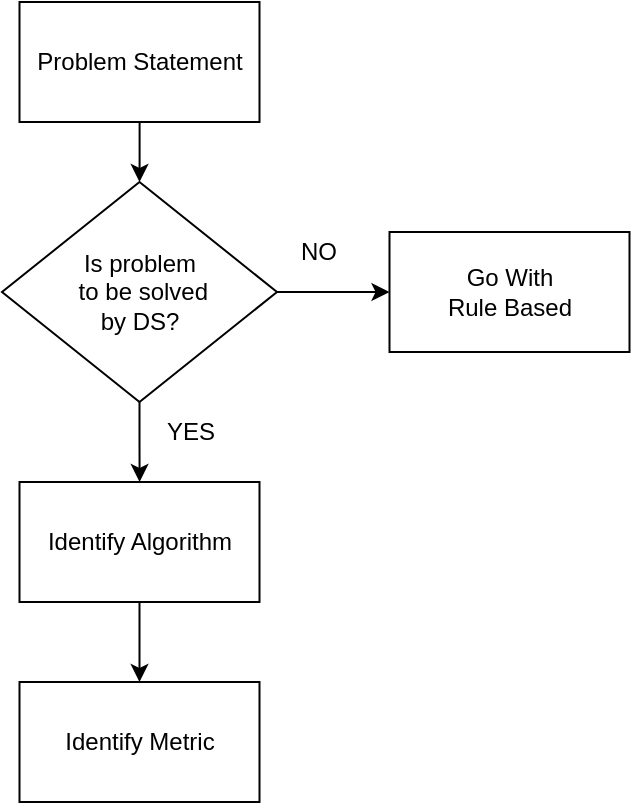 <mxfile version="20.8.23" type="github">
  <diagram name="Page-1" id="01qtHEDmjHORP6xO5NS0">
    <mxGraphModel dx="732" dy="510" grid="1" gridSize="10" guides="1" tooltips="1" connect="1" arrows="1" fold="1" page="1" pageScale="1" pageWidth="850" pageHeight="1100" math="0" shadow="0">
      <root>
        <mxCell id="0" />
        <mxCell id="1" parent="0" />
        <mxCell id="TRXIVVHJqSwIrfeIIBV1-3" value="" style="edgeStyle=orthogonalEdgeStyle;rounded=0;orthogonalLoop=1;jettySize=auto;html=1;" edge="1" parent="1" source="TRXIVVHJqSwIrfeIIBV1-1" target="TRXIVVHJqSwIrfeIIBV1-2">
          <mxGeometry relative="1" as="geometry" />
        </mxCell>
        <mxCell id="TRXIVVHJqSwIrfeIIBV1-1" value="Problem Statement" style="rounded=0;whiteSpace=wrap;html=1;" vertex="1" parent="1">
          <mxGeometry x="28.75" y="10" width="120" height="60" as="geometry" />
        </mxCell>
        <mxCell id="TRXIVVHJqSwIrfeIIBV1-5" value="" style="edgeStyle=orthogonalEdgeStyle;rounded=0;orthogonalLoop=1;jettySize=auto;html=1;" edge="1" parent="1" source="TRXIVVHJqSwIrfeIIBV1-2" target="TRXIVVHJqSwIrfeIIBV1-4">
          <mxGeometry relative="1" as="geometry" />
        </mxCell>
        <mxCell id="TRXIVVHJqSwIrfeIIBV1-7" value="" style="edgeStyle=orthogonalEdgeStyle;rounded=0;orthogonalLoop=1;jettySize=auto;html=1;" edge="1" parent="1" source="TRXIVVHJqSwIrfeIIBV1-2" target="TRXIVVHJqSwIrfeIIBV1-6">
          <mxGeometry relative="1" as="geometry" />
        </mxCell>
        <mxCell id="TRXIVVHJqSwIrfeIIBV1-2" value="Is problem&lt;br&gt;&amp;nbsp;to be solved &lt;br&gt;by DS?" style="rhombus;whiteSpace=wrap;html=1;rounded=0;" vertex="1" parent="1">
          <mxGeometry x="20" y="100" width="137.5" height="110" as="geometry" />
        </mxCell>
        <mxCell id="TRXIVVHJqSwIrfeIIBV1-11" value="" style="edgeStyle=orthogonalEdgeStyle;rounded=0;orthogonalLoop=1;jettySize=auto;html=1;" edge="1" parent="1" source="TRXIVVHJqSwIrfeIIBV1-4" target="TRXIVVHJqSwIrfeIIBV1-10">
          <mxGeometry relative="1" as="geometry" />
        </mxCell>
        <mxCell id="TRXIVVHJqSwIrfeIIBV1-4" value="Identify Algorithm" style="whiteSpace=wrap;html=1;rounded=0;" vertex="1" parent="1">
          <mxGeometry x="28.75" y="250" width="120" height="60" as="geometry" />
        </mxCell>
        <mxCell id="TRXIVVHJqSwIrfeIIBV1-6" value="Go With &lt;br&gt;Rule Based" style="whiteSpace=wrap;html=1;rounded=0;" vertex="1" parent="1">
          <mxGeometry x="213.75" y="125" width="120" height="60" as="geometry" />
        </mxCell>
        <mxCell id="TRXIVVHJqSwIrfeIIBV1-8" value="NO" style="text;html=1;align=center;verticalAlign=middle;resizable=0;points=[];autosize=1;strokeColor=none;fillColor=none;" vertex="1" parent="1">
          <mxGeometry x="157.5" y="120" width="40" height="30" as="geometry" />
        </mxCell>
        <mxCell id="TRXIVVHJqSwIrfeIIBV1-9" value="YES" style="text;html=1;align=center;verticalAlign=middle;resizable=0;points=[];autosize=1;strokeColor=none;fillColor=none;" vertex="1" parent="1">
          <mxGeometry x="88.75" y="210" width="50" height="30" as="geometry" />
        </mxCell>
        <mxCell id="TRXIVVHJqSwIrfeIIBV1-10" value="Identify Metric" style="whiteSpace=wrap;html=1;rounded=0;" vertex="1" parent="1">
          <mxGeometry x="28.75" y="350" width="120" height="60" as="geometry" />
        </mxCell>
      </root>
    </mxGraphModel>
  </diagram>
</mxfile>
